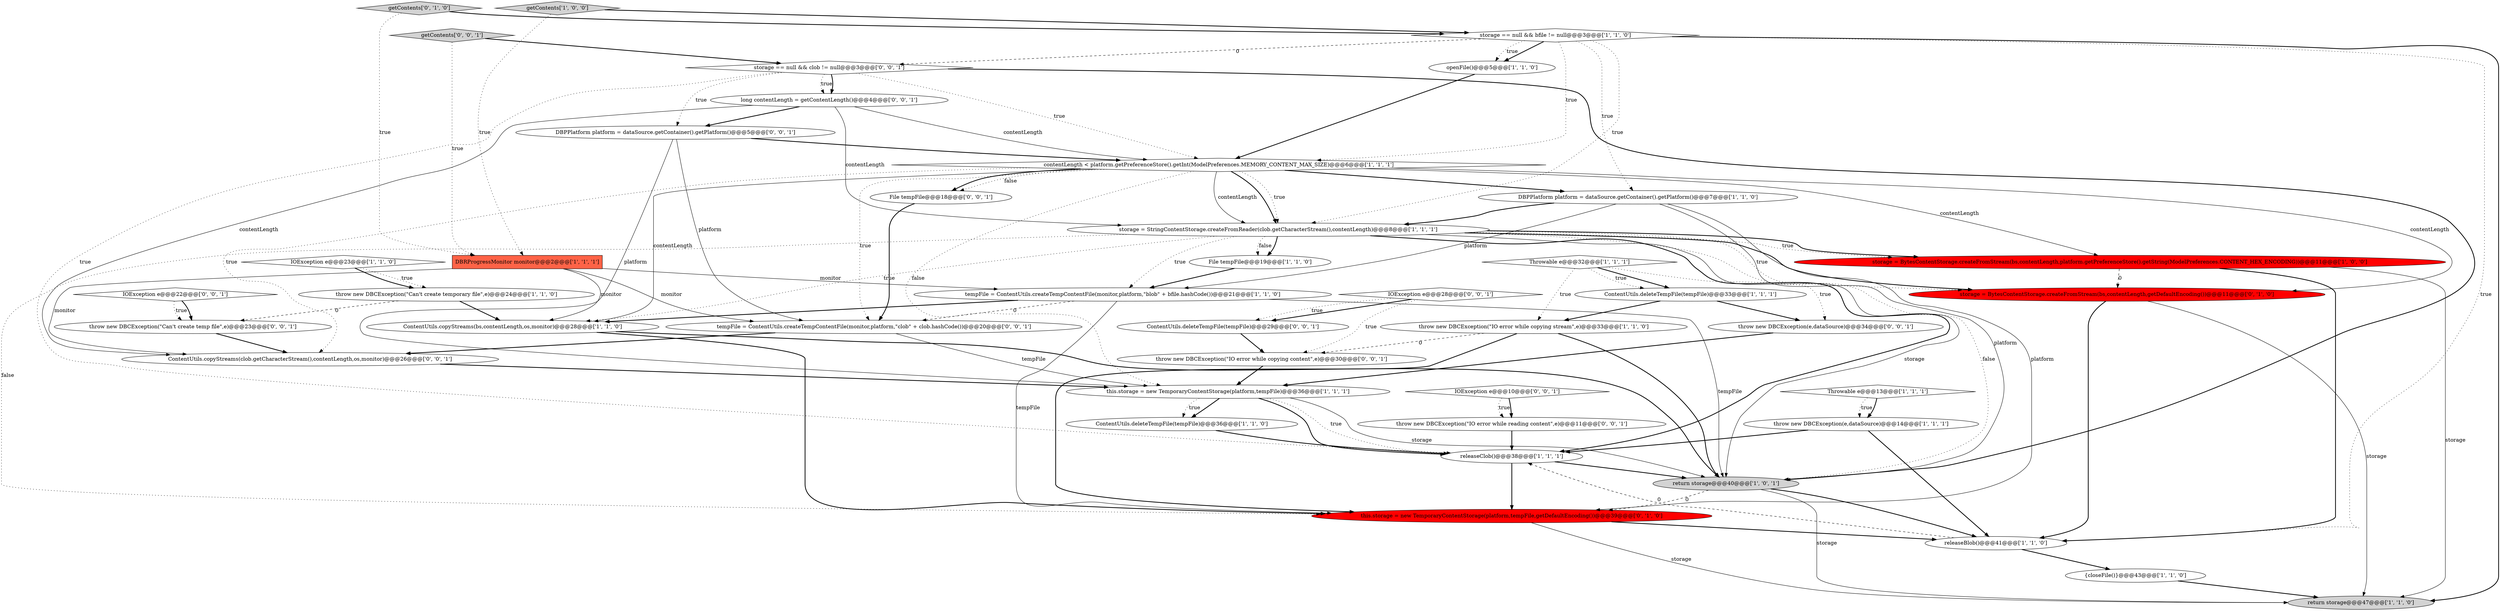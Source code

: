 digraph {
28 [style = filled, label = "throw new DBCException(\"IO error while reading content\",e)@@@11@@@['0', '0', '1']", fillcolor = white, shape = ellipse image = "AAA0AAABBB3BBB"];
26 [style = filled, label = "storage = BytesContentStorage.createFromStream(bs,contentLength,getDefaultEncoding())@@@11@@@['0', '1', '0']", fillcolor = red, shape = ellipse image = "AAA1AAABBB2BBB"];
31 [style = filled, label = "tempFile = ContentUtils.createTempContentFile(monitor,platform,\"clob\" + clob.hashCode())@@@20@@@['0', '0', '1']", fillcolor = white, shape = ellipse image = "AAA0AAABBB3BBB"];
9 [style = filled, label = "storage == null && bfile != null@@@3@@@['1', '1', '0']", fillcolor = white, shape = diamond image = "AAA0AAABBB1BBB"];
34 [style = filled, label = "throw new DBCException(\"Can't create temp file\",e)@@@23@@@['0', '0', '1']", fillcolor = white, shape = ellipse image = "AAA0AAABBB3BBB"];
39 [style = filled, label = "getContents['0', '0', '1']", fillcolor = lightgray, shape = diamond image = "AAA0AAABBB3BBB"];
8 [style = filled, label = "return storage@@@40@@@['1', '0', '1']", fillcolor = lightgray, shape = ellipse image = "AAA0AAABBB1BBB"];
13 [style = filled, label = "contentLength < platform.getPreferenceStore().getInt(ModelPreferences.MEMORY_CONTENT_MAX_SIZE)@@@6@@@['1', '1', '1']", fillcolor = white, shape = diamond image = "AAA0AAABBB1BBB"];
17 [style = filled, label = "releaseClob()@@@38@@@['1', '1', '1']", fillcolor = white, shape = ellipse image = "AAA0AAABBB1BBB"];
12 [style = filled, label = "DBRProgressMonitor monitor@@@2@@@['1', '1', '1']", fillcolor = tomato, shape = box image = "AAA0AAABBB1BBB"];
36 [style = filled, label = "IOException e@@@28@@@['0', '0', '1']", fillcolor = white, shape = diamond image = "AAA0AAABBB3BBB"];
18 [style = filled, label = "openFile()@@@5@@@['1', '1', '0']", fillcolor = white, shape = ellipse image = "AAA0AAABBB1BBB"];
6 [style = filled, label = "ContentUtils.deleteTempFile(tempFile)@@@33@@@['1', '1', '1']", fillcolor = white, shape = ellipse image = "AAA0AAABBB1BBB"];
40 [style = filled, label = "IOException e@@@10@@@['0', '0', '1']", fillcolor = white, shape = diamond image = "AAA0AAABBB3BBB"];
30 [style = filled, label = "long contentLength = getContentLength()@@@4@@@['0', '0', '1']", fillcolor = white, shape = ellipse image = "AAA0AAABBB3BBB"];
11 [style = filled, label = "DBPPlatform platform = dataSource.getContainer().getPlatform()@@@7@@@['1', '1', '0']", fillcolor = white, shape = ellipse image = "AAA0AAABBB1BBB"];
25 [style = filled, label = "getContents['0', '1', '0']", fillcolor = lightgray, shape = diamond image = "AAA0AAABBB2BBB"];
2 [style = filled, label = "Throwable e@@@32@@@['1', '1', '1']", fillcolor = white, shape = diamond image = "AAA0AAABBB1BBB"];
7 [style = filled, label = "throw new DBCException(\"IO error while copying stream\",e)@@@33@@@['1', '1', '0']", fillcolor = white, shape = ellipse image = "AAA0AAABBB1BBB"];
42 [style = filled, label = "DBPPlatform platform = dataSource.getContainer().getPlatform()@@@5@@@['0', '0', '1']", fillcolor = white, shape = ellipse image = "AAA0AAABBB3BBB"];
1 [style = filled, label = "ContentUtils.copyStreams(bs,contentLength,os,monitor)@@@28@@@['1', '1', '0']", fillcolor = white, shape = ellipse image = "AAA0AAABBB1BBB"];
5 [style = filled, label = "this.storage = new TemporaryContentStorage(platform,tempFile)@@@36@@@['1', '1', '1']", fillcolor = white, shape = ellipse image = "AAA0AAABBB1BBB"];
32 [style = filled, label = "throw new DBCException(\"IO error while copying content\",e)@@@30@@@['0', '0', '1']", fillcolor = white, shape = ellipse image = "AAA0AAABBB3BBB"];
41 [style = filled, label = "IOException e@@@22@@@['0', '0', '1']", fillcolor = white, shape = diamond image = "AAA0AAABBB3BBB"];
3 [style = filled, label = "ContentUtils.deleteTempFile(tempFile)@@@36@@@['1', '1', '0']", fillcolor = white, shape = ellipse image = "AAA0AAABBB1BBB"];
20 [style = filled, label = "throw new DBCException(e,dataSource)@@@14@@@['1', '1', '1']", fillcolor = white, shape = ellipse image = "AAA0AAABBB1BBB"];
22 [style = filled, label = "releaseBlob()@@@41@@@['1', '1', '0']", fillcolor = white, shape = ellipse image = "AAA0AAABBB1BBB"];
37 [style = filled, label = "File tempFile@@@18@@@['0', '0', '1']", fillcolor = white, shape = ellipse image = "AAA0AAABBB3BBB"];
27 [style = filled, label = "this.storage = new TemporaryContentStorage(platform,tempFile,getDefaultEncoding())@@@39@@@['0', '1', '0']", fillcolor = red, shape = ellipse image = "AAA1AAABBB2BBB"];
4 [style = filled, label = "storage = BytesContentStorage.createFromStream(bs,contentLength,platform.getPreferenceStore().getString(ModelPreferences.CONTENT_HEX_ENCODING))@@@11@@@['1', '0', '0']", fillcolor = red, shape = ellipse image = "AAA1AAABBB1BBB"];
24 [style = filled, label = "{closeFile()}@@@43@@@['1', '1', '0']", fillcolor = white, shape = ellipse image = "AAA0AAABBB1BBB"];
21 [style = filled, label = "Throwable e@@@13@@@['1', '1', '1']", fillcolor = white, shape = diamond image = "AAA0AAABBB1BBB"];
14 [style = filled, label = "storage = StringContentStorage.createFromReader(clob.getCharacterStream(),contentLength)@@@8@@@['1', '1', '1']", fillcolor = white, shape = ellipse image = "AAA0AAABBB1BBB"];
29 [style = filled, label = "ContentUtils.deleteTempFile(tempFile)@@@29@@@['0', '0', '1']", fillcolor = white, shape = ellipse image = "AAA0AAABBB3BBB"];
0 [style = filled, label = "throw new DBCException(\"Can't create temporary file\",e)@@@24@@@['1', '1', '0']", fillcolor = white, shape = ellipse image = "AAA0AAABBB1BBB"];
16 [style = filled, label = "return storage@@@47@@@['1', '1', '0']", fillcolor = lightgray, shape = ellipse image = "AAA0AAABBB1BBB"];
19 [style = filled, label = "IOException e@@@23@@@['1', '1', '0']", fillcolor = white, shape = diamond image = "AAA0AAABBB1BBB"];
33 [style = filled, label = "ContentUtils.copyStreams(clob.getCharacterStream(),contentLength,os,monitor)@@@26@@@['0', '0', '1']", fillcolor = white, shape = ellipse image = "AAA0AAABBB3BBB"];
35 [style = filled, label = "storage == null && clob != null@@@3@@@['0', '0', '1']", fillcolor = white, shape = diamond image = "AAA0AAABBB3BBB"];
38 [style = filled, label = "throw new DBCException(e,dataSource)@@@34@@@['0', '0', '1']", fillcolor = white, shape = ellipse image = "AAA0AAABBB3BBB"];
10 [style = filled, label = "File tempFile@@@19@@@['1', '1', '0']", fillcolor = white, shape = ellipse image = "AAA0AAABBB1BBB"];
23 [style = filled, label = "tempFile = ContentUtils.createTempContentFile(monitor,platform,\"blob\" + bfile.hashCode())@@@21@@@['1', '1', '0']", fillcolor = white, shape = ellipse image = "AAA0AAABBB1BBB"];
15 [style = filled, label = "getContents['1', '0', '0']", fillcolor = lightgray, shape = diamond image = "AAA0AAABBB1BBB"];
12->33 [style = solid, label="monitor"];
5->3 [style = bold, label=""];
22->17 [style = dashed, label="0"];
11->14 [style = bold, label=""];
13->14 [style = solid, label="contentLength"];
14->26 [style = dotted, label="true"];
2->6 [style = bold, label=""];
36->29 [style = bold, label=""];
1->27 [style = bold, label=""];
40->28 [style = dotted, label="true"];
11->27 [style = solid, label="platform"];
14->17 [style = bold, label=""];
35->42 [style = dotted, label="true"];
7->8 [style = bold, label=""];
9->16 [style = bold, label=""];
26->22 [style = bold, label=""];
12->23 [style = solid, label="monitor"];
37->31 [style = bold, label=""];
13->26 [style = solid, label="contentLength"];
35->8 [style = bold, label=""];
0->34 [style = dashed, label="0"];
14->27 [style = dotted, label="false"];
17->27 [style = bold, label=""];
13->14 [style = bold, label=""];
27->16 [style = solid, label="storage"];
4->16 [style = solid, label="storage"];
11->8 [style = solid, label="platform"];
14->8 [style = solid, label="storage"];
21->20 [style = dotted, label="true"];
30->33 [style = solid, label="contentLength"];
23->31 [style = dashed, label="0"];
30->42 [style = bold, label=""];
34->33 [style = bold, label=""];
14->10 [style = bold, label=""];
25->12 [style = dotted, label="true"];
13->5 [style = dotted, label="false"];
4->26 [style = dashed, label="0"];
5->3 [style = dotted, label="true"];
5->17 [style = bold, label=""];
27->22 [style = bold, label=""];
30->13 [style = solid, label="contentLength"];
13->11 [style = bold, label=""];
35->30 [style = dotted, label="true"];
8->22 [style = bold, label=""];
12->1 [style = solid, label="monitor"];
13->37 [style = bold, label=""];
6->38 [style = bold, label=""];
13->37 [style = dotted, label="false"];
15->9 [style = bold, label=""];
19->0 [style = dotted, label="true"];
31->33 [style = bold, label=""];
29->32 [style = bold, label=""];
9->13 [style = dotted, label="true"];
39->35 [style = bold, label=""];
13->4 [style = solid, label="contentLength"];
15->12 [style = dotted, label="true"];
11->23 [style = solid, label="platform"];
14->1 [style = dotted, label="true"];
36->29 [style = dotted, label="true"];
6->7 [style = bold, label=""];
14->4 [style = dotted, label="true"];
4->22 [style = bold, label=""];
14->4 [style = bold, label=""];
17->8 [style = bold, label=""];
38->5 [style = bold, label=""];
1->8 [style = bold, label=""];
9->11 [style = dotted, label="true"];
25->9 [style = bold, label=""];
14->23 [style = dotted, label="true"];
36->32 [style = dotted, label="true"];
33->5 [style = bold, label=""];
19->0 [style = bold, label=""];
9->35 [style = dashed, label="0"];
41->34 [style = dotted, label="true"];
13->1 [style = solid, label="contentLength"];
26->16 [style = solid, label="storage"];
9->18 [style = bold, label=""];
13->33 [style = dotted, label="true"];
42->5 [style = solid, label="platform"];
14->8 [style = dotted, label="false"];
2->6 [style = dotted, label="true"];
10->23 [style = bold, label=""];
0->1 [style = bold, label=""];
35->13 [style = dotted, label="true"];
28->17 [style = bold, label=""];
7->32 [style = dashed, label="0"];
3->17 [style = bold, label=""];
9->22 [style = dotted, label="true"];
14->10 [style = dotted, label="false"];
13->14 [style = dotted, label="true"];
39->12 [style = dotted, label="true"];
35->30 [style = bold, label=""];
41->34 [style = bold, label=""];
5->17 [style = dotted, label="true"];
32->5 [style = bold, label=""];
42->13 [style = bold, label=""];
20->17 [style = bold, label=""];
30->14 [style = solid, label="contentLength"];
5->8 [style = solid, label="storage"];
40->28 [style = bold, label=""];
23->27 [style = solid, label="tempFile"];
9->14 [style = dotted, label="true"];
20->22 [style = bold, label=""];
14->26 [style = bold, label=""];
24->16 [style = bold, label=""];
13->31 [style = dotted, label="true"];
8->16 [style = solid, label="storage"];
21->20 [style = bold, label=""];
2->7 [style = dotted, label="true"];
42->31 [style = solid, label="platform"];
18->13 [style = bold, label=""];
7->27 [style = bold, label=""];
23->1 [style = bold, label=""];
9->18 [style = dotted, label="true"];
8->27 [style = dashed, label="0"];
35->17 [style = dotted, label="true"];
12->31 [style = solid, label="monitor"];
22->24 [style = bold, label=""];
2->38 [style = dotted, label="true"];
31->5 [style = solid, label="tempFile"];
23->8 [style = solid, label="tempFile"];
}

